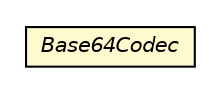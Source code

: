 #!/usr/local/bin/dot
#
# Class diagram 
# Generated by UMLGraph version R5_6-24-gf6e263 (http://www.umlgraph.org/)
#

digraph G {
	edge [fontname="Helvetica",fontsize=10,labelfontname="Helvetica",labelfontsize=10];
	node [fontname="Helvetica",fontsize=10,shape=plaintext];
	nodesep=0.25;
	ranksep=0.5;
	// io.reinert.requestor.core.Base64Codec
	c14362 [label=<<table title="io.reinert.requestor.core.Base64Codec" border="0" cellborder="1" cellspacing="0" cellpadding="2" port="p" bgcolor="lemonChiffon" href="./Base64Codec.html">
		<tr><td><table border="0" cellspacing="0" cellpadding="1">
<tr><td align="center" balign="center"><font face="Helvetica-Oblique"> Base64Codec </font></td></tr>
		</table></td></tr>
		</table>>, URL="./Base64Codec.html", fontname="Helvetica", fontcolor="black", fontsize=10.0];
}

